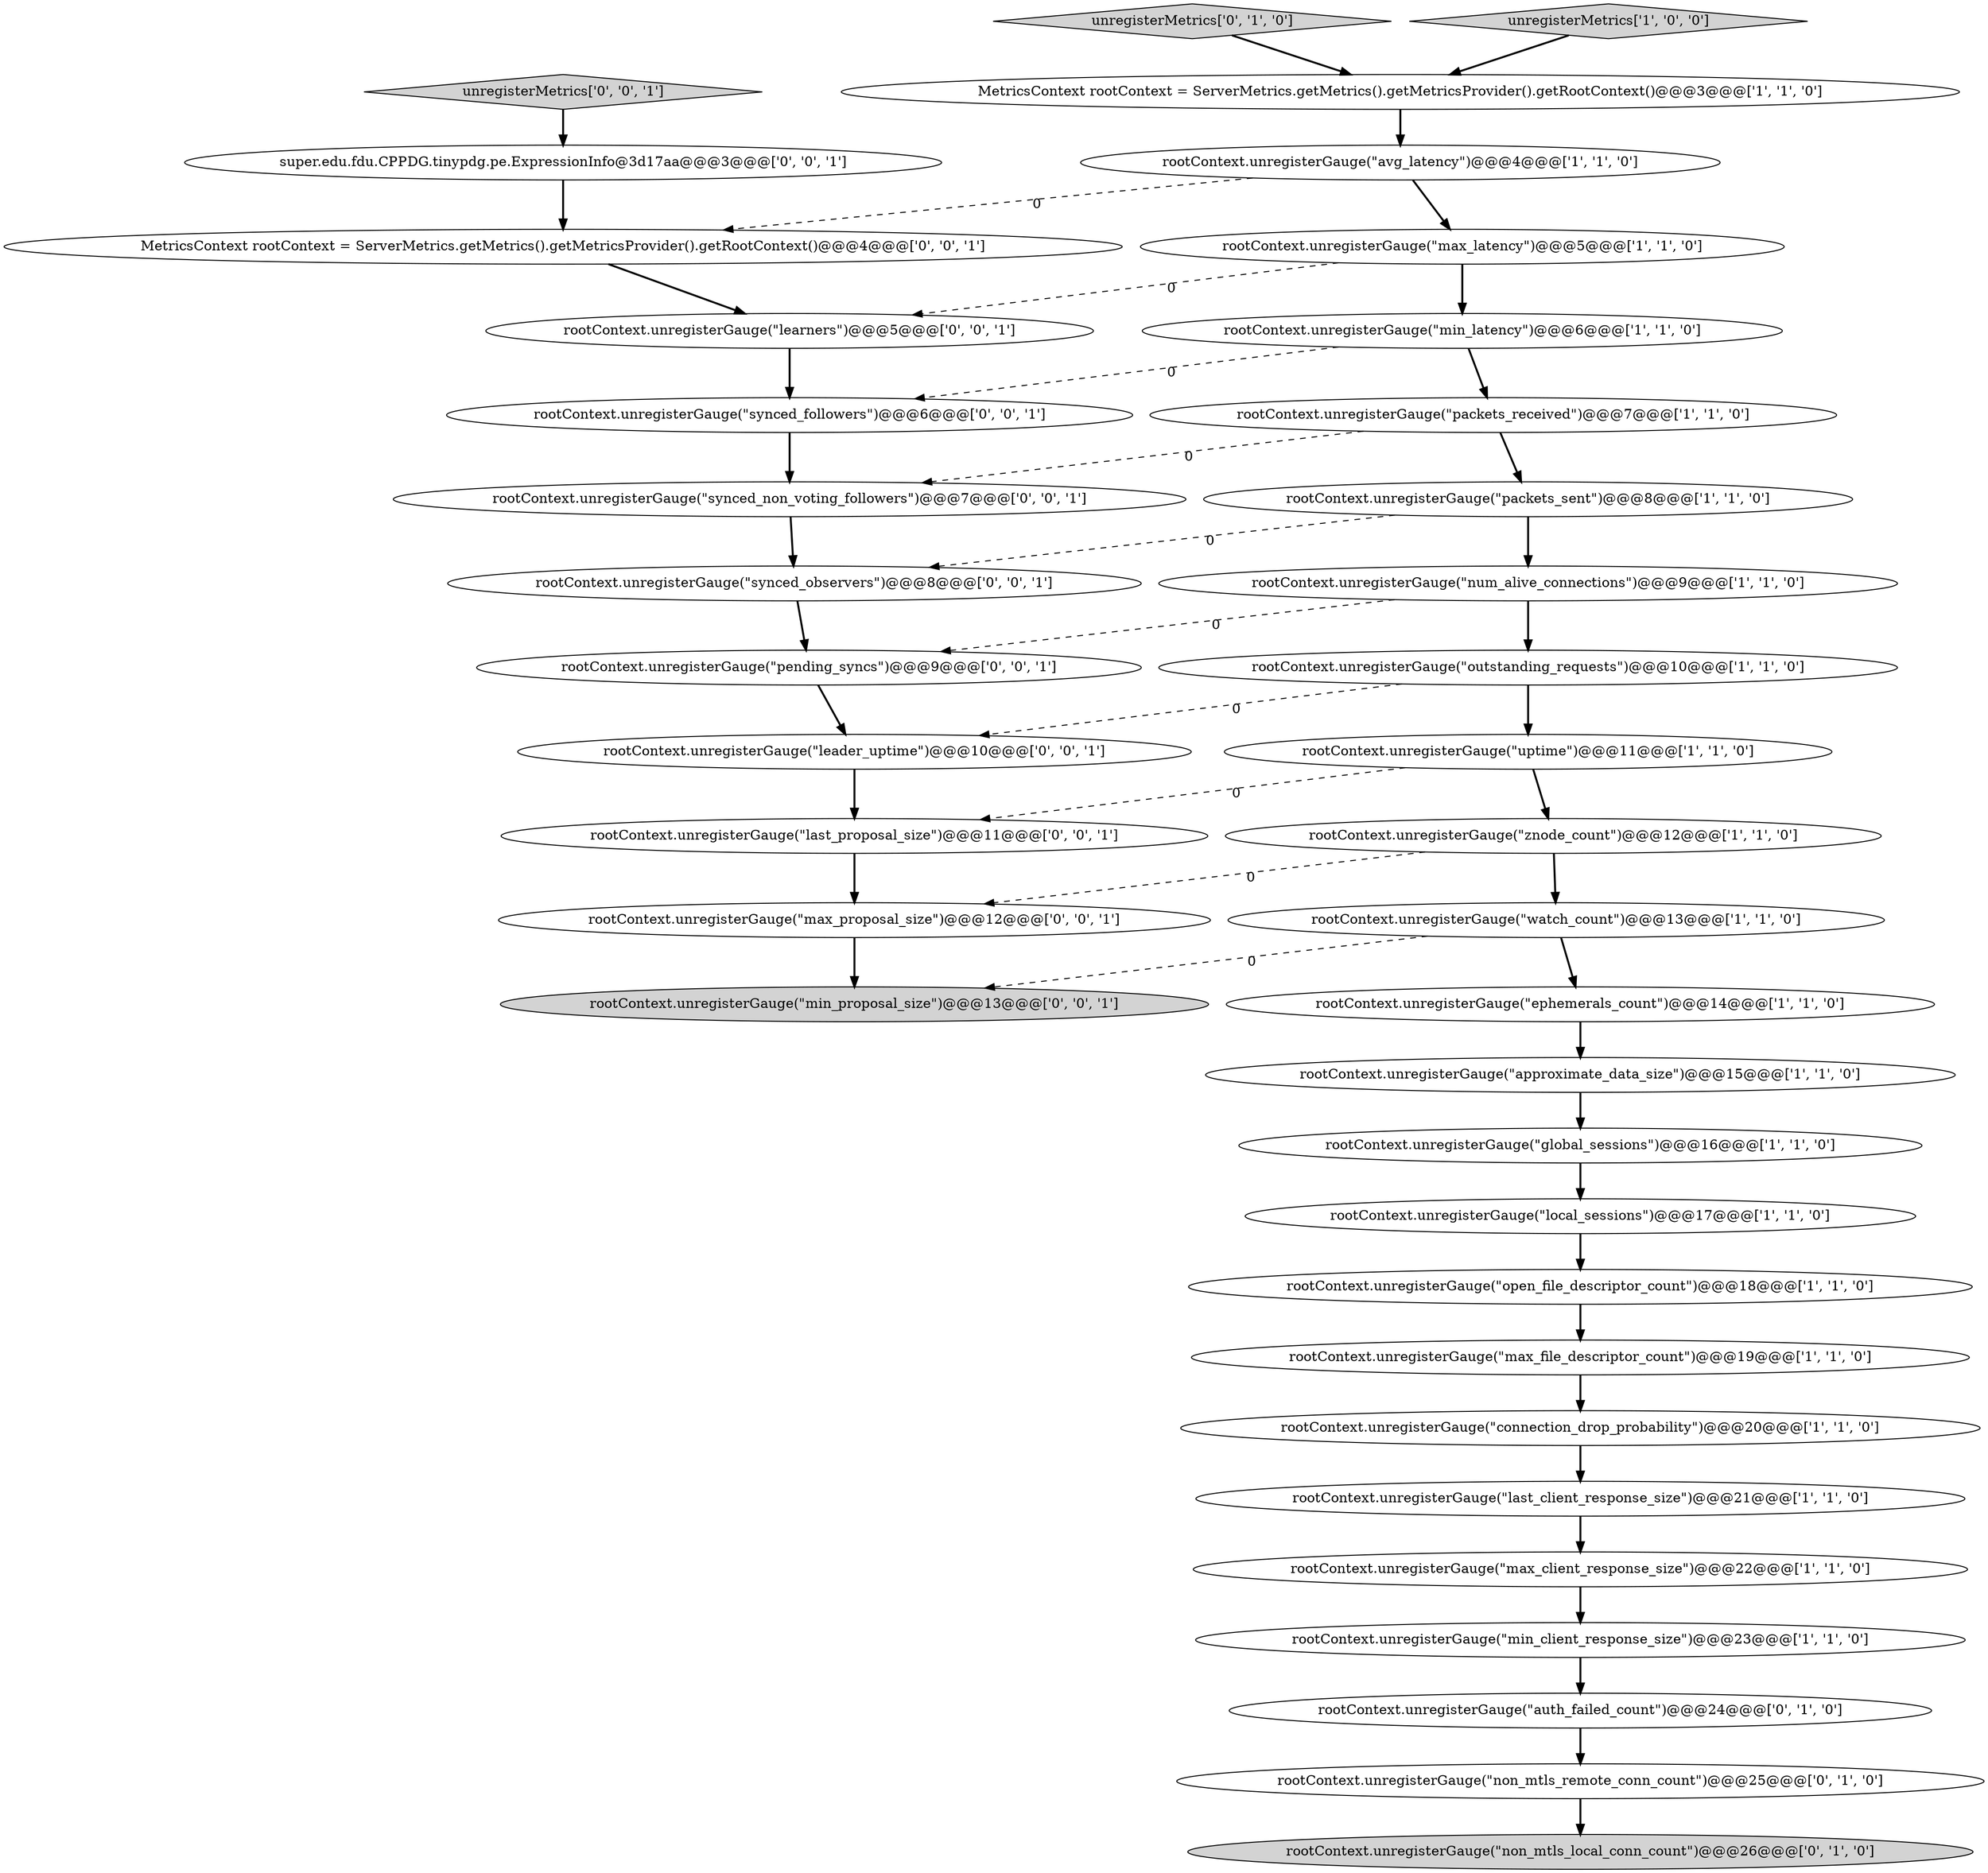 digraph {
4 [style = filled, label = "rootContext.unregisterGauge(\"outstanding_requests\")@@@10@@@['1', '1', '0']", fillcolor = white, shape = ellipse image = "AAA0AAABBB1BBB"];
5 [style = filled, label = "rootContext.unregisterGauge(\"znode_count\")@@@12@@@['1', '1', '0']", fillcolor = white, shape = ellipse image = "AAA0AAABBB1BBB"];
8 [style = filled, label = "rootContext.unregisterGauge(\"max_latency\")@@@5@@@['1', '1', '0']", fillcolor = white, shape = ellipse image = "AAA0AAABBB1BBB"];
33 [style = filled, label = "super.edu.fdu.CPPDG.tinypdg.pe.ExpressionInfo@3d17aa@@@3@@@['0', '0', '1']", fillcolor = white, shape = ellipse image = "AAA0AAABBB3BBB"];
15 [style = filled, label = "rootContext.unregisterGauge(\"packets_sent\")@@@8@@@['1', '1', '0']", fillcolor = white, shape = ellipse image = "AAA0AAABBB1BBB"];
1 [style = filled, label = "rootContext.unregisterGauge(\"min_client_response_size\")@@@23@@@['1', '1', '0']", fillcolor = white, shape = ellipse image = "AAA0AAABBB1BBB"];
27 [style = filled, label = "rootContext.unregisterGauge(\"max_proposal_size\")@@@12@@@['0', '0', '1']", fillcolor = white, shape = ellipse image = "AAA0AAABBB3BBB"];
24 [style = filled, label = "rootContext.unregisterGauge(\"non_mtls_local_conn_count\")@@@26@@@['0', '1', '0']", fillcolor = lightgray, shape = ellipse image = "AAA1AAABBB2BBB"];
25 [style = filled, label = "rootContext.unregisterGauge(\"non_mtls_remote_conn_count\")@@@25@@@['0', '1', '0']", fillcolor = white, shape = ellipse image = "AAA1AAABBB2BBB"];
30 [style = filled, label = "rootContext.unregisterGauge(\"min_proposal_size\")@@@13@@@['0', '0', '1']", fillcolor = lightgray, shape = ellipse image = "AAA0AAABBB3BBB"];
23 [style = filled, label = "unregisterMetrics['0', '1', '0']", fillcolor = lightgray, shape = diamond image = "AAA0AAABBB2BBB"];
17 [style = filled, label = "rootContext.unregisterGauge(\"uptime\")@@@11@@@['1', '1', '0']", fillcolor = white, shape = ellipse image = "AAA0AAABBB1BBB"];
20 [style = filled, label = "rootContext.unregisterGauge(\"global_sessions\")@@@16@@@['1', '1', '0']", fillcolor = white, shape = ellipse image = "AAA0AAABBB1BBB"];
3 [style = filled, label = "rootContext.unregisterGauge(\"num_alive_connections\")@@@9@@@['1', '1', '0']", fillcolor = white, shape = ellipse image = "AAA0AAABBB1BBB"];
7 [style = filled, label = "rootContext.unregisterGauge(\"packets_received\")@@@7@@@['1', '1', '0']", fillcolor = white, shape = ellipse image = "AAA0AAABBB1BBB"];
35 [style = filled, label = "rootContext.unregisterGauge(\"synced_observers\")@@@8@@@['0', '0', '1']", fillcolor = white, shape = ellipse image = "AAA0AAABBB3BBB"];
18 [style = filled, label = "MetricsContext rootContext = ServerMetrics.getMetrics().getMetricsProvider().getRootContext()@@@3@@@['1', '1', '0']", fillcolor = white, shape = ellipse image = "AAA0AAABBB1BBB"];
19 [style = filled, label = "rootContext.unregisterGauge(\"approximate_data_size\")@@@15@@@['1', '1', '0']", fillcolor = white, shape = ellipse image = "AAA0AAABBB1BBB"];
29 [style = filled, label = "rootContext.unregisterGauge(\"leader_uptime\")@@@10@@@['0', '0', '1']", fillcolor = white, shape = ellipse image = "AAA0AAABBB3BBB"];
16 [style = filled, label = "rootContext.unregisterGauge(\"last_client_response_size\")@@@21@@@['1', '1', '0']", fillcolor = white, shape = ellipse image = "AAA0AAABBB1BBB"];
37 [style = filled, label = "rootContext.unregisterGauge(\"learners\")@@@5@@@['0', '0', '1']", fillcolor = white, shape = ellipse image = "AAA0AAABBB3BBB"];
26 [style = filled, label = "rootContext.unregisterGauge(\"last_proposal_size\")@@@11@@@['0', '0', '1']", fillcolor = white, shape = ellipse image = "AAA0AAABBB3BBB"];
0 [style = filled, label = "rootContext.unregisterGauge(\"min_latency\")@@@6@@@['1', '1', '0']", fillcolor = white, shape = ellipse image = "AAA0AAABBB1BBB"];
9 [style = filled, label = "rootContext.unregisterGauge(\"max_file_descriptor_count\")@@@19@@@['1', '1', '0']", fillcolor = white, shape = ellipse image = "AAA0AAABBB1BBB"];
11 [style = filled, label = "unregisterMetrics['1', '0', '0']", fillcolor = lightgray, shape = diamond image = "AAA0AAABBB1BBB"];
22 [style = filled, label = "rootContext.unregisterGauge(\"auth_failed_count\")@@@24@@@['0', '1', '0']", fillcolor = white, shape = ellipse image = "AAA1AAABBB2BBB"];
28 [style = filled, label = "rootContext.unregisterGauge(\"pending_syncs\")@@@9@@@['0', '0', '1']", fillcolor = white, shape = ellipse image = "AAA0AAABBB3BBB"];
34 [style = filled, label = "unregisterMetrics['0', '0', '1']", fillcolor = lightgray, shape = diamond image = "AAA0AAABBB3BBB"];
14 [style = filled, label = "rootContext.unregisterGauge(\"max_client_response_size\")@@@22@@@['1', '1', '0']", fillcolor = white, shape = ellipse image = "AAA0AAABBB1BBB"];
31 [style = filled, label = "MetricsContext rootContext = ServerMetrics.getMetrics().getMetricsProvider().getRootContext()@@@4@@@['0', '0', '1']", fillcolor = white, shape = ellipse image = "AAA0AAABBB3BBB"];
2 [style = filled, label = "rootContext.unregisterGauge(\"watch_count\")@@@13@@@['1', '1', '0']", fillcolor = white, shape = ellipse image = "AAA0AAABBB1BBB"];
12 [style = filled, label = "rootContext.unregisterGauge(\"open_file_descriptor_count\")@@@18@@@['1', '1', '0']", fillcolor = white, shape = ellipse image = "AAA0AAABBB1BBB"];
21 [style = filled, label = "rootContext.unregisterGauge(\"connection_drop_probability\")@@@20@@@['1', '1', '0']", fillcolor = white, shape = ellipse image = "AAA0AAABBB1BBB"];
36 [style = filled, label = "rootContext.unregisterGauge(\"synced_followers\")@@@6@@@['0', '0', '1']", fillcolor = white, shape = ellipse image = "AAA0AAABBB3BBB"];
13 [style = filled, label = "rootContext.unregisterGauge(\"avg_latency\")@@@4@@@['1', '1', '0']", fillcolor = white, shape = ellipse image = "AAA0AAABBB1BBB"];
32 [style = filled, label = "rootContext.unregisterGauge(\"synced_non_voting_followers\")@@@7@@@['0', '0', '1']", fillcolor = white, shape = ellipse image = "AAA0AAABBB3BBB"];
10 [style = filled, label = "rootContext.unregisterGauge(\"local_sessions\")@@@17@@@['1', '1', '0']", fillcolor = white, shape = ellipse image = "AAA0AAABBB1BBB"];
6 [style = filled, label = "rootContext.unregisterGauge(\"ephemerals_count\")@@@14@@@['1', '1', '0']", fillcolor = white, shape = ellipse image = "AAA0AAABBB1BBB"];
5->2 [style = bold, label=""];
4->29 [style = dashed, label="0"];
31->37 [style = bold, label=""];
33->31 [style = bold, label=""];
20->10 [style = bold, label=""];
8->0 [style = bold, label=""];
0->7 [style = bold, label=""];
8->37 [style = dashed, label="0"];
17->26 [style = dashed, label="0"];
0->36 [style = dashed, label="0"];
19->20 [style = bold, label=""];
21->16 [style = bold, label=""];
25->24 [style = bold, label=""];
18->13 [style = bold, label=""];
7->32 [style = dashed, label="0"];
34->33 [style = bold, label=""];
4->17 [style = bold, label=""];
11->18 [style = bold, label=""];
13->31 [style = dashed, label="0"];
9->21 [style = bold, label=""];
5->27 [style = dashed, label="0"];
6->19 [style = bold, label=""];
26->27 [style = bold, label=""];
35->28 [style = bold, label=""];
14->1 [style = bold, label=""];
10->12 [style = bold, label=""];
12->9 [style = bold, label=""];
37->36 [style = bold, label=""];
32->35 [style = bold, label=""];
3->28 [style = dashed, label="0"];
22->25 [style = bold, label=""];
2->30 [style = dashed, label="0"];
16->14 [style = bold, label=""];
27->30 [style = bold, label=""];
15->3 [style = bold, label=""];
23->18 [style = bold, label=""];
2->6 [style = bold, label=""];
36->32 [style = bold, label=""];
7->15 [style = bold, label=""];
13->8 [style = bold, label=""];
1->22 [style = bold, label=""];
3->4 [style = bold, label=""];
17->5 [style = bold, label=""];
28->29 [style = bold, label=""];
15->35 [style = dashed, label="0"];
29->26 [style = bold, label=""];
}
